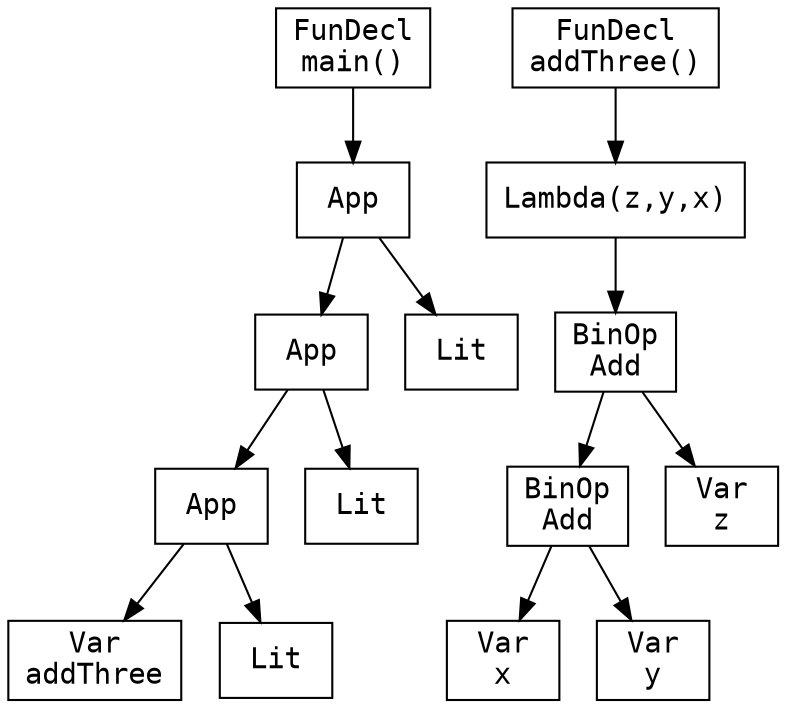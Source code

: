 digraph AST {
  node [shape=box, fontname="Courier"];
  decl0 [label="FunDecl
main()"];
  decl0_body [label="App"];
  decl0 -> decl0_body;
  decl0_body_fun [label="App"];
  decl0_body -> decl0_body_fun;
  decl0_body_fun_fun [label="App"];
  decl0_body_fun -> decl0_body_fun_fun;
  decl0_body_fun_fun_fun [label="Var
addThree"];
  decl0_body_fun_fun -> decl0_body_fun_fun_fun;
  decl0_body_fun_fun_arg [label="Lit"];
  decl0_body_fun_fun -> decl0_body_fun_fun_arg;
  decl0_body_fun_arg [label="Lit"];
  decl0_body_fun -> decl0_body_fun_arg;
  decl0_body_arg [label="Lit"];
  decl0_body -> decl0_body_arg;
  decl1 [label="FunDecl
addThree()"];
  decl1_body [label="Lambda(z,y,x)"];
  decl1 -> decl1_body;
  decl1_body_body [label="BinOp
Add"];
  decl1_body -> decl1_body_body;
  decl1_body_body_l [label="BinOp
Add"];
  decl1_body_body -> decl1_body_body_l;
  decl1_body_body_l_l [label="Var
x"];
  decl1_body_body_l -> decl1_body_body_l_l;
  decl1_body_body_l_r [label="Var
y"];
  decl1_body_body_l -> decl1_body_body_l_r;
  decl1_body_body_r [label="Var
z"];
  decl1_body_body -> decl1_body_body_r;
}
